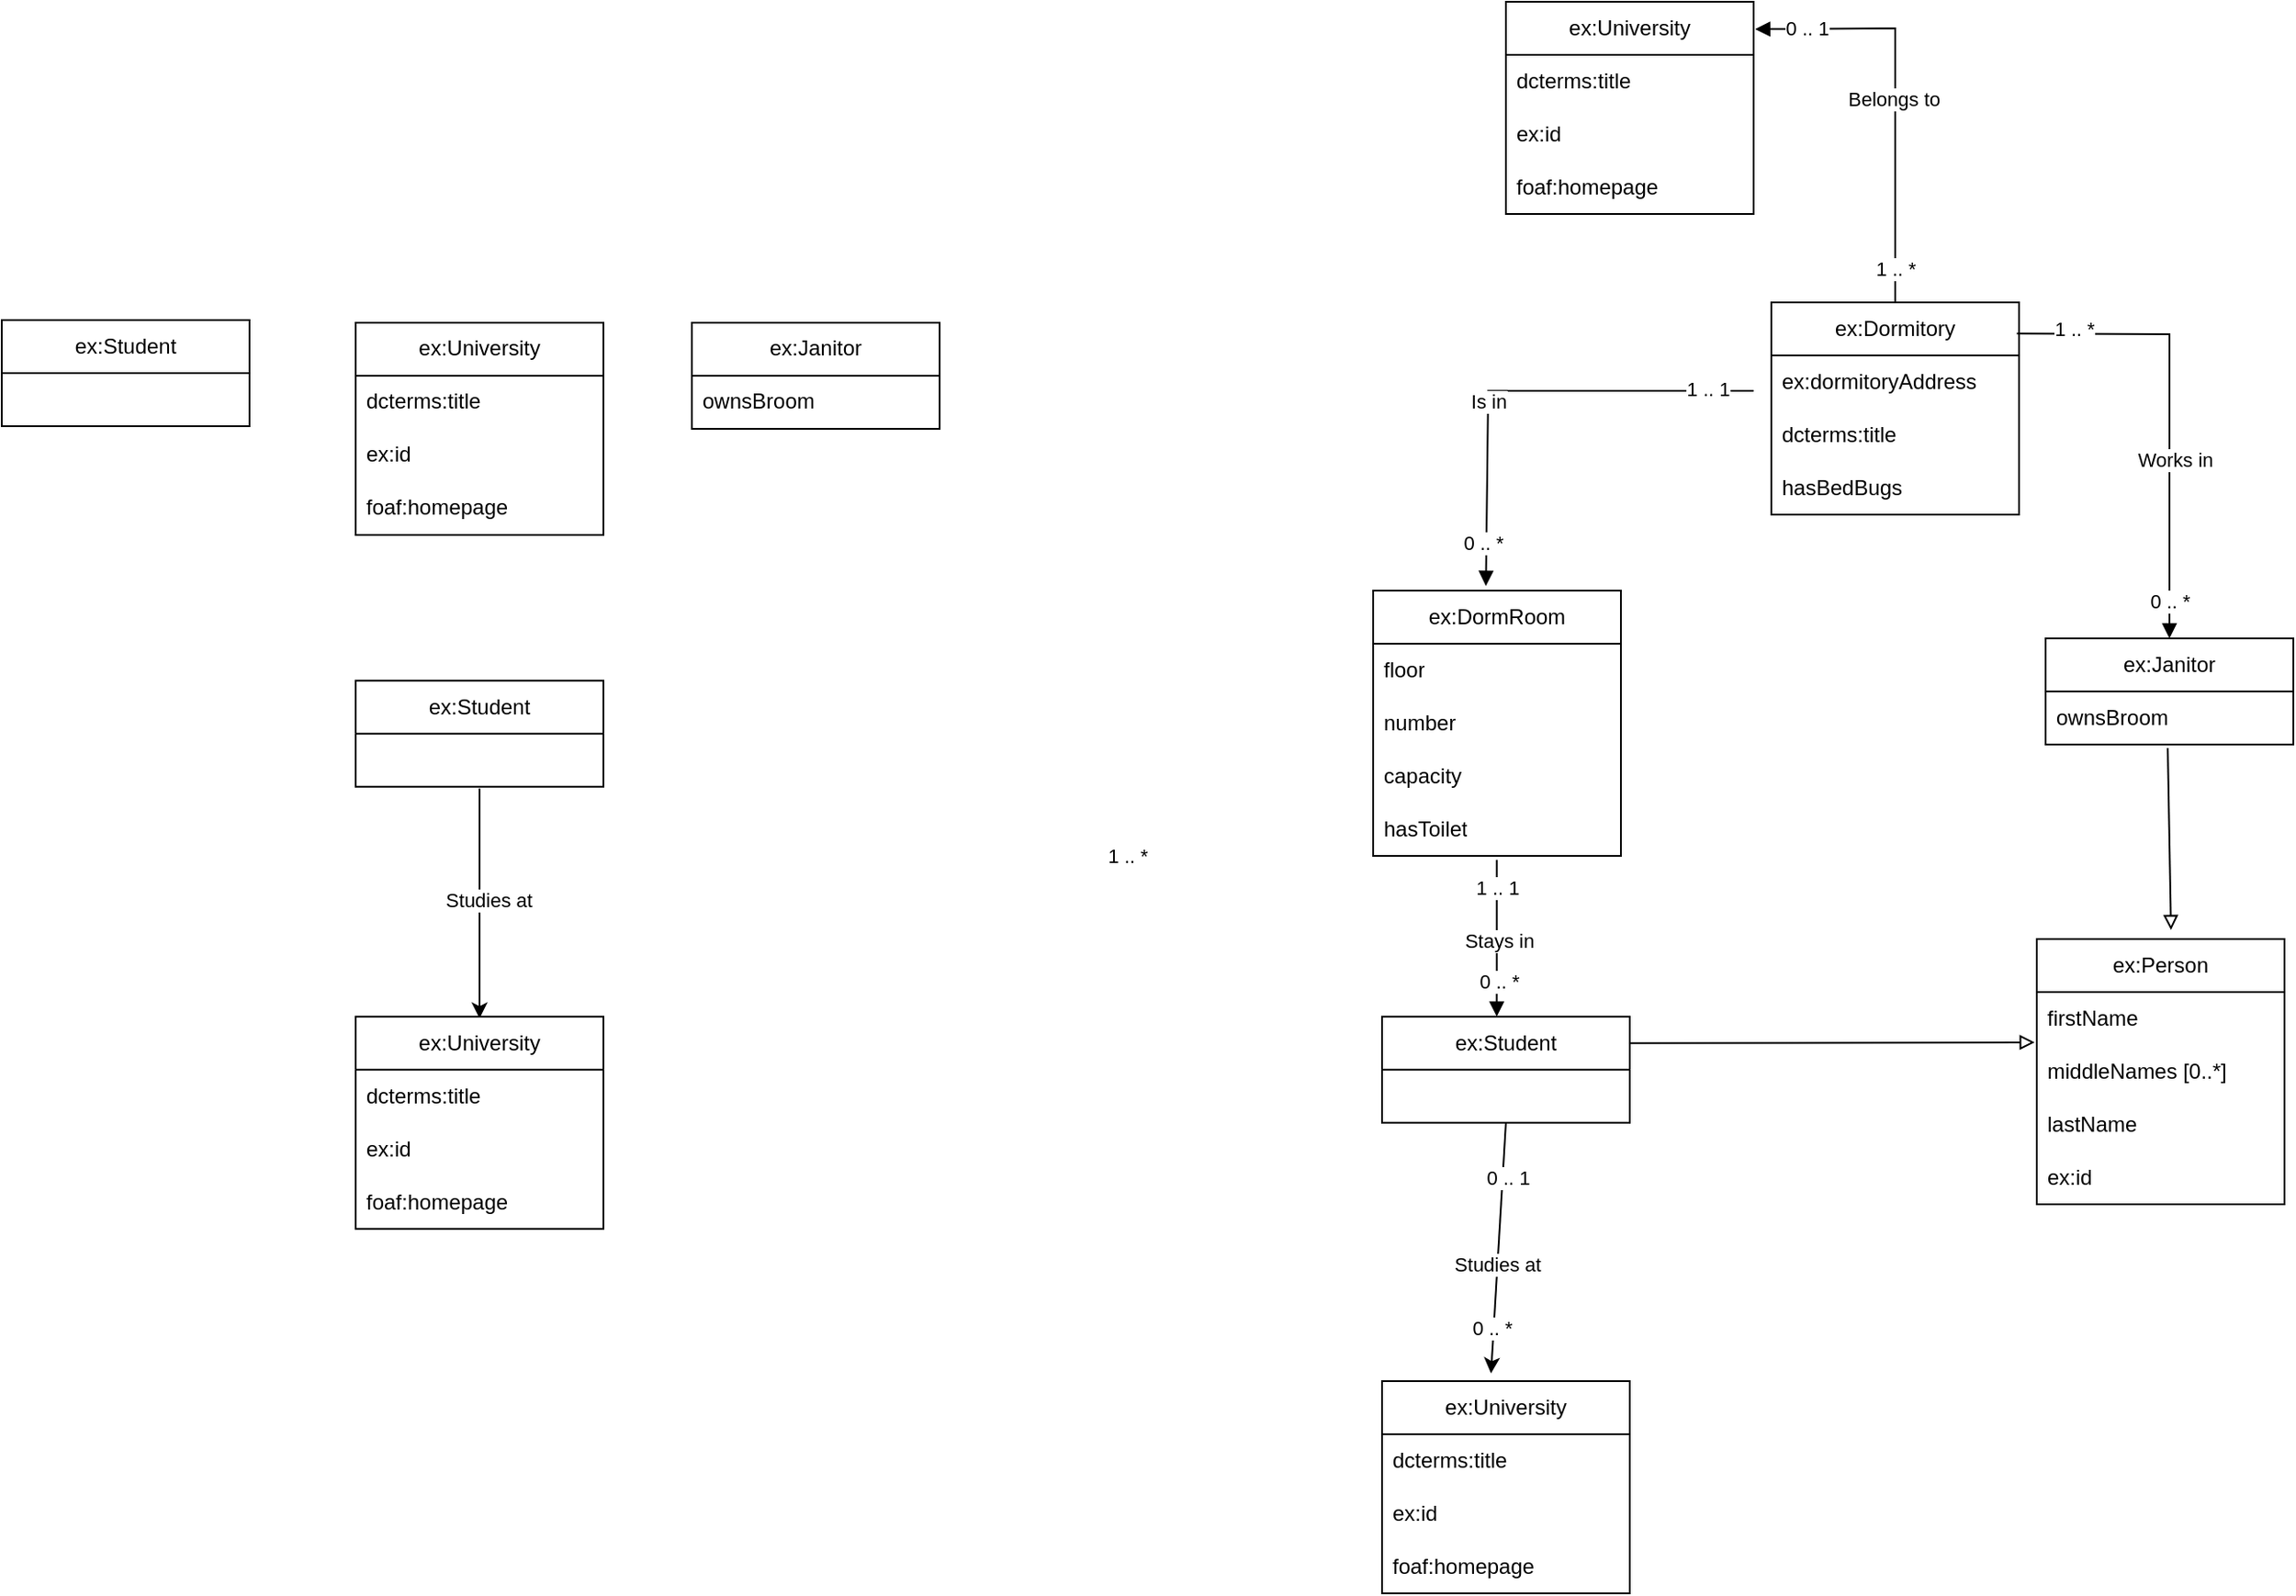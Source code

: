<mxfile version="22.1.5" type="device">
  <diagram name="Page-1" id="OLIu7RG99fyWEe0Exp53">
    <mxGraphModel dx="1682" dy="342" grid="1" gridSize="10" guides="1" tooltips="1" connect="1" arrows="1" fold="1" page="1" pageScale="1" pageWidth="850" pageHeight="1100" math="0" shadow="0">
      <root>
        <mxCell id="0" />
        <mxCell id="1" parent="0" />
        <mxCell id="7Llkod85pRCJrjSjCBBA-7" value="" style="endArrow=classic;html=1;rounded=0;entryX=0.44;entryY=-0.036;entryDx=0;entryDy=0;entryPerimeter=0;exitX=0.5;exitY=1;exitDx=0;exitDy=0;" parent="1" edge="1" target="7Llkod85pRCJrjSjCBBA-3" source="sVUaPu0e6qtLdi5J08xP-55">
          <mxGeometry width="50" height="50" relative="1" as="geometry">
            <mxPoint x="112" y="790" as="sourcePoint" />
            <mxPoint x="110" y="941" as="targetPoint" />
            <Array as="points" />
          </mxGeometry>
        </mxCell>
        <mxCell id="EC__q8nRhLTwqz-BseFv-2" value="0 .. 1" style="edgeLabel;html=1;align=center;verticalAlign=middle;resizable=0;points=[];" vertex="1" connectable="0" parent="7Llkod85pRCJrjSjCBBA-7">
          <mxGeometry x="-0.597" y="2" relative="1" as="geometry">
            <mxPoint y="2" as="offset" />
          </mxGeometry>
        </mxCell>
        <mxCell id="EC__q8nRhLTwqz-BseFv-3" value="0 .. *" style="edgeLabel;html=1;align=center;verticalAlign=middle;resizable=0;points=[];" vertex="1" connectable="0" parent="7Llkod85pRCJrjSjCBBA-7">
          <mxGeometry x="0.638" y="-1" relative="1" as="geometry">
            <mxPoint as="offset" />
          </mxGeometry>
        </mxCell>
        <mxCell id="sVUaPu0e6qtLdi5J08xP-43" value="ex:Dormitory" style="swimlane;fontStyle=0;childLayout=stackLayout;horizontal=1;startSize=30;horizontalStack=0;resizeParent=1;resizeParentMax=0;resizeLast=0;collapsible=1;marginBottom=0;whiteSpace=wrap;html=1;" parent="1" vertex="1">
          <mxGeometry x="270" y="330" width="140" height="120" as="geometry" />
        </mxCell>
        <mxCell id="sVUaPu0e6qtLdi5J08xP-44" value="ex:dormitoryAddress" style="text;strokeColor=none;fillColor=none;align=left;verticalAlign=middle;spacingLeft=4;spacingRight=4;overflow=hidden;points=[[0,0.5],[1,0.5]];portConstraint=eastwest;rotatable=0;whiteSpace=wrap;html=1;" parent="sVUaPu0e6qtLdi5J08xP-43" vertex="1">
          <mxGeometry y="30" width="140" height="30" as="geometry" />
        </mxCell>
        <mxCell id="sVUaPu0e6qtLdi5J08xP-45" value="dcterms:title" style="text;strokeColor=none;fillColor=none;align=left;verticalAlign=middle;spacingLeft=4;spacingRight=4;overflow=hidden;points=[[0,0.5],[1,0.5]];portConstraint=eastwest;rotatable=0;whiteSpace=wrap;html=1;" parent="sVUaPu0e6qtLdi5J08xP-43" vertex="1">
          <mxGeometry y="60" width="140" height="30" as="geometry" />
        </mxCell>
        <mxCell id="sVUaPu0e6qtLdi5J08xP-46" value="hasBedBugs" style="text;strokeColor=none;fillColor=none;align=left;verticalAlign=middle;spacingLeft=4;spacingRight=4;overflow=hidden;points=[[0,0.5],[1,0.5]];portConstraint=eastwest;rotatable=0;whiteSpace=wrap;html=1;" parent="sVUaPu0e6qtLdi5J08xP-43" vertex="1">
          <mxGeometry y="90" width="140" height="30" as="geometry" />
        </mxCell>
        <mxCell id="sVUaPu0e6qtLdi5J08xP-47" value="ex:DormRoom" style="swimlane;fontStyle=0;childLayout=stackLayout;horizontal=1;startSize=30;horizontalStack=0;resizeParent=1;resizeParentMax=0;resizeLast=0;collapsible=1;marginBottom=0;whiteSpace=wrap;html=1;" parent="1" vertex="1">
          <mxGeometry x="45" y="493.05" width="140" height="150" as="geometry" />
        </mxCell>
        <mxCell id="sVUaPu0e6qtLdi5J08xP-48" value="floor" style="text;strokeColor=none;fillColor=none;align=left;verticalAlign=middle;spacingLeft=4;spacingRight=4;overflow=hidden;points=[[0,0.5],[1,0.5]];portConstraint=eastwest;rotatable=0;whiteSpace=wrap;html=1;" parent="sVUaPu0e6qtLdi5J08xP-47" vertex="1">
          <mxGeometry y="30" width="140" height="30" as="geometry" />
        </mxCell>
        <mxCell id="sVUaPu0e6qtLdi5J08xP-49" value="number" style="text;strokeColor=none;fillColor=none;align=left;verticalAlign=middle;spacingLeft=4;spacingRight=4;overflow=hidden;points=[[0,0.5],[1,0.5]];portConstraint=eastwest;rotatable=0;whiteSpace=wrap;html=1;" parent="sVUaPu0e6qtLdi5J08xP-47" vertex="1">
          <mxGeometry y="60" width="140" height="30" as="geometry" />
        </mxCell>
        <mxCell id="sVUaPu0e6qtLdi5J08xP-67" value="capacity" style="text;strokeColor=none;fillColor=none;align=left;verticalAlign=middle;spacingLeft=4;spacingRight=4;overflow=hidden;points=[[0,0.5],[1,0.5]];portConstraint=eastwest;rotatable=0;whiteSpace=wrap;html=1;" parent="sVUaPu0e6qtLdi5J08xP-47" vertex="1">
          <mxGeometry y="90" width="140" height="30" as="geometry" />
        </mxCell>
        <mxCell id="sVUaPu0e6qtLdi5J08xP-50" value="hasToilet" style="text;strokeColor=none;fillColor=none;align=left;verticalAlign=middle;spacingLeft=4;spacingRight=4;overflow=hidden;points=[[0,0.5],[1,0.5]];portConstraint=eastwest;rotatable=0;whiteSpace=wrap;html=1;" parent="sVUaPu0e6qtLdi5J08xP-47" vertex="1">
          <mxGeometry y="120" width="140" height="30" as="geometry" />
        </mxCell>
        <mxCell id="sVUaPu0e6qtLdi5J08xP-51" value="ex:Person" style="swimlane;fontStyle=0;childLayout=stackLayout;horizontal=1;startSize=30;horizontalStack=0;resizeParent=1;resizeParentMax=0;resizeLast=0;collapsible=1;marginBottom=0;whiteSpace=wrap;html=1;" parent="1" vertex="1">
          <mxGeometry x="420" y="690" width="140" height="150" as="geometry">
            <mxRectangle x="420" y="690" width="80" height="30" as="alternateBounds" />
          </mxGeometry>
        </mxCell>
        <mxCell id="sVUaPu0e6qtLdi5J08xP-52" value="firstName" style="text;strokeColor=none;fillColor=none;align=left;verticalAlign=middle;spacingLeft=4;spacingRight=4;overflow=hidden;points=[[0,0.5],[1,0.5]];portConstraint=eastwest;rotatable=0;whiteSpace=wrap;html=1;" parent="sVUaPu0e6qtLdi5J08xP-51" vertex="1">
          <mxGeometry y="30" width="140" height="30" as="geometry" />
        </mxCell>
        <mxCell id="juEuS6i1xCFDgHrN4kWL-1" value="middleNames [0..*]" style="text;strokeColor=none;fillColor=none;align=left;verticalAlign=middle;spacingLeft=4;spacingRight=4;overflow=hidden;points=[[0,0.5],[1,0.5]];portConstraint=eastwest;rotatable=0;whiteSpace=wrap;html=1;" parent="sVUaPu0e6qtLdi5J08xP-51" vertex="1">
          <mxGeometry y="60" width="140" height="30" as="geometry" />
        </mxCell>
        <mxCell id="sVUaPu0e6qtLdi5J08xP-53" value="lastName" style="text;strokeColor=none;fillColor=none;align=left;verticalAlign=middle;spacingLeft=4;spacingRight=4;overflow=hidden;points=[[0,0.5],[1,0.5]];portConstraint=eastwest;rotatable=0;whiteSpace=wrap;html=1;" parent="sVUaPu0e6qtLdi5J08xP-51" vertex="1">
          <mxGeometry y="90" width="140" height="30" as="geometry" />
        </mxCell>
        <mxCell id="sVUaPu0e6qtLdi5J08xP-54" value="ex:id" style="text;strokeColor=none;fillColor=none;align=left;verticalAlign=middle;spacingLeft=4;spacingRight=4;overflow=hidden;points=[[0,0.5],[1,0.5]];portConstraint=eastwest;rotatable=0;whiteSpace=wrap;html=1;" parent="sVUaPu0e6qtLdi5J08xP-51" vertex="1">
          <mxGeometry y="120" width="140" height="30" as="geometry" />
        </mxCell>
        <mxCell id="sVUaPu0e6qtLdi5J08xP-55" value="ex:Student" style="swimlane;fontStyle=0;childLayout=stackLayout;horizontal=1;startSize=30;horizontalStack=0;resizeParent=1;resizeParentMax=0;resizeLast=0;collapsible=1;marginBottom=0;whiteSpace=wrap;html=1;" parent="1" vertex="1">
          <mxGeometry x="50" y="733.89" width="140" height="60" as="geometry" />
        </mxCell>
        <mxCell id="sVUaPu0e6qtLdi5J08xP-59" value="ex:Janitor" style="swimlane;fontStyle=0;childLayout=stackLayout;horizontal=1;startSize=30;horizontalStack=0;resizeParent=1;resizeParentMax=0;resizeLast=0;collapsible=1;marginBottom=0;whiteSpace=wrap;html=1;" parent="1" vertex="1">
          <mxGeometry x="425" y="520" width="140" height="60" as="geometry" />
        </mxCell>
        <mxCell id="sVUaPu0e6qtLdi5J08xP-60" value="ownsBroom" style="text;strokeColor=none;fillColor=none;align=left;verticalAlign=middle;spacingLeft=4;spacingRight=4;overflow=hidden;points=[[0,0.5],[1,0.5]];portConstraint=eastwest;rotatable=0;whiteSpace=wrap;html=1;" parent="sVUaPu0e6qtLdi5J08xP-59" vertex="1">
          <mxGeometry y="30" width="140" height="30" as="geometry" />
        </mxCell>
        <mxCell id="sVUaPu0e6qtLdi5J08xP-63" value="ex:University" style="swimlane;fontStyle=0;childLayout=stackLayout;horizontal=1;startSize=30;horizontalStack=0;resizeParent=1;resizeParentMax=0;resizeLast=0;collapsible=1;marginBottom=0;whiteSpace=wrap;html=1;" parent="1" vertex="1">
          <mxGeometry x="120" y="160" width="140" height="120" as="geometry" />
        </mxCell>
        <mxCell id="sVUaPu0e6qtLdi5J08xP-64" value="dcterms:title" style="text;strokeColor=none;fillColor=none;align=left;verticalAlign=middle;spacingLeft=4;spacingRight=4;overflow=hidden;points=[[0,0.5],[1,0.5]];portConstraint=eastwest;rotatable=0;whiteSpace=wrap;html=1;" parent="sVUaPu0e6qtLdi5J08xP-63" vertex="1">
          <mxGeometry y="30" width="140" height="30" as="geometry" />
        </mxCell>
        <mxCell id="sVUaPu0e6qtLdi5J08xP-65" value="ex:id" style="text;strokeColor=none;fillColor=none;align=left;verticalAlign=middle;spacingLeft=4;spacingRight=4;overflow=hidden;points=[[0,0.5],[1,0.5]];portConstraint=eastwest;rotatable=0;whiteSpace=wrap;html=1;" parent="sVUaPu0e6qtLdi5J08xP-63" vertex="1">
          <mxGeometry y="60" width="140" height="30" as="geometry" />
        </mxCell>
        <mxCell id="sVUaPu0e6qtLdi5J08xP-66" value="foaf:homepage" style="text;strokeColor=none;fillColor=none;align=left;verticalAlign=middle;spacingLeft=4;spacingRight=4;overflow=hidden;points=[[0,0.5],[1,0.5]];portConstraint=eastwest;rotatable=0;whiteSpace=wrap;html=1;" parent="sVUaPu0e6qtLdi5J08xP-63" vertex="1">
          <mxGeometry y="90" width="140" height="30" as="geometry" />
        </mxCell>
        <mxCell id="sVUaPu0e6qtLdi5J08xP-68" value="" style="endArrow=block;html=1;rounded=0;entryX=0.542;entryY=-0.034;entryDx=0;entryDy=0;exitX=0.493;exitY=1.067;exitDx=0;exitDy=0;exitPerimeter=0;entryPerimeter=0;endFill=0;" parent="1" source="sVUaPu0e6qtLdi5J08xP-60" target="sVUaPu0e6qtLdi5J08xP-51" edge="1">
          <mxGeometry width="50" height="50" relative="1" as="geometry">
            <mxPoint x="494.86" y="613.99" as="sourcePoint" />
            <mxPoint x="560" y="350" as="targetPoint" />
          </mxGeometry>
        </mxCell>
        <mxCell id="sVUaPu0e6qtLdi5J08xP-69" value="" style="endArrow=block;html=1;rounded=0;exitX=1;exitY=0.25;exitDx=0;exitDy=0;entryX=-0.008;entryY=0.949;entryDx=0;entryDy=0;endFill=0;entryPerimeter=0;" parent="1" source="sVUaPu0e6qtLdi5J08xP-55" target="sVUaPu0e6qtLdi5J08xP-52" edge="1">
          <mxGeometry width="50" height="50" relative="1" as="geometry">
            <mxPoint x="265" y="755" as="sourcePoint" />
            <mxPoint x="420" y="740" as="targetPoint" />
            <Array as="points" />
          </mxGeometry>
        </mxCell>
        <mxCell id="y-oBN6ujElm2mOtHudqO-3" value="" style="endArrow=block;html=1;rounded=0;exitX=0.991;exitY=0.147;exitDx=0;exitDy=0;entryX=0.5;entryY=0;entryDx=0;entryDy=0;exitPerimeter=0;" parent="1" source="sVUaPu0e6qtLdi5J08xP-43" target="sVUaPu0e6qtLdi5J08xP-59" edge="1">
          <mxGeometry width="50" height="50" relative="1" as="geometry">
            <mxPoint x="400" y="620" as="sourcePoint" />
            <mxPoint x="450" y="570" as="targetPoint" />
            <Array as="points">
              <mxPoint x="495" y="348" />
            </Array>
          </mxGeometry>
        </mxCell>
        <mxCell id="y-oBN6ujElm2mOtHudqO-6" value="1&amp;nbsp;.. *" style="edgeLabel;html=1;align=center;verticalAlign=middle;resizable=0;points=[];" parent="y-oBN6ujElm2mOtHudqO-3" vertex="1" connectable="0">
          <mxGeometry x="-0.753" y="3" relative="1" as="geometry">
            <mxPoint as="offset" />
          </mxGeometry>
        </mxCell>
        <mxCell id="y-oBN6ujElm2mOtHudqO-7" value="Works in" style="edgeLabel;html=1;align=center;verticalAlign=middle;resizable=0;points=[];" parent="y-oBN6ujElm2mOtHudqO-3" vertex="1" connectable="0">
          <mxGeometry x="0.221" y="3" relative="1" as="geometry">
            <mxPoint as="offset" />
          </mxGeometry>
        </mxCell>
        <mxCell id="y-oBN6ujElm2mOtHudqO-8" value="0 .. *" style="edgeLabel;html=1;align=center;verticalAlign=middle;resizable=0;points=[];" parent="y-oBN6ujElm2mOtHudqO-3" vertex="1" connectable="0">
          <mxGeometry x="0.837" relative="1" as="geometry">
            <mxPoint as="offset" />
          </mxGeometry>
        </mxCell>
        <mxCell id="y-oBN6ujElm2mOtHudqO-9" value="" style="endArrow=block;html=1;rounded=0;entryX=0.455;entryY=-0.018;entryDx=0;entryDy=0;entryPerimeter=0;" parent="1" target="sVUaPu0e6qtLdi5J08xP-47" edge="1">
          <mxGeometry width="50" height="50" relative="1" as="geometry">
            <mxPoint x="260" y="380" as="sourcePoint" />
            <mxPoint x="490" y="380" as="targetPoint" />
            <Array as="points">
              <mxPoint x="110" y="380" />
            </Array>
          </mxGeometry>
        </mxCell>
        <mxCell id="y-oBN6ujElm2mOtHudqO-11" value="Is in" style="edgeLabel;html=1;align=center;verticalAlign=middle;resizable=0;points=[];" parent="y-oBN6ujElm2mOtHudqO-9" vertex="1" connectable="0">
          <mxGeometry x="0.198" relative="1" as="geometry">
            <mxPoint as="offset" />
          </mxGeometry>
        </mxCell>
        <mxCell id="y-oBN6ujElm2mOtHudqO-13" value="1 .. 1" style="edgeLabel;html=1;align=center;verticalAlign=middle;resizable=0;points=[];" parent="y-oBN6ujElm2mOtHudqO-9" vertex="1" connectable="0">
          <mxGeometry x="-0.801" y="-1" relative="1" as="geometry">
            <mxPoint as="offset" />
          </mxGeometry>
        </mxCell>
        <mxCell id="y-oBN6ujElm2mOtHudqO-14" value="0 .. *" style="edgeLabel;html=1;align=center;verticalAlign=middle;resizable=0;points=[];" parent="y-oBN6ujElm2mOtHudqO-9" vertex="1" connectable="0">
          <mxGeometry x="0.881" y="-2" relative="1" as="geometry">
            <mxPoint y="-9" as="offset" />
          </mxGeometry>
        </mxCell>
        <mxCell id="y-oBN6ujElm2mOtHudqO-15" value="" style="endArrow=block;html=1;rounded=0;exitX=0.5;exitY=0;exitDx=0;exitDy=0;entryX=1.006;entryY=0.129;entryDx=0;entryDy=0;entryPerimeter=0;" parent="1" source="sVUaPu0e6qtLdi5J08xP-43" target="sVUaPu0e6qtLdi5J08xP-63" edge="1">
          <mxGeometry width="50" height="50" relative="1" as="geometry">
            <mxPoint x="290" y="290" as="sourcePoint" />
            <mxPoint x="340" y="240" as="targetPoint" />
            <Array as="points">
              <mxPoint x="340" y="175" />
            </Array>
          </mxGeometry>
        </mxCell>
        <mxCell id="y-oBN6ujElm2mOtHudqO-16" value="0 .. 1" style="edgeLabel;html=1;align=center;verticalAlign=middle;resizable=0;points=[];" parent="y-oBN6ujElm2mOtHudqO-15" vertex="1" connectable="0">
          <mxGeometry x="0.805" y="1" relative="1" as="geometry">
            <mxPoint x="6" y="-2" as="offset" />
          </mxGeometry>
        </mxCell>
        <mxCell id="y-oBN6ujElm2mOtHudqO-17" value="Belongs to" style="edgeLabel;html=1;align=center;verticalAlign=middle;resizable=0;points=[];" parent="y-oBN6ujElm2mOtHudqO-15" vertex="1" connectable="0">
          <mxGeometry x="-0.015" y="1" relative="1" as="geometry">
            <mxPoint as="offset" />
          </mxGeometry>
        </mxCell>
        <mxCell id="y-oBN6ujElm2mOtHudqO-18" value="1&amp;nbsp;.. *" style="edgeLabel;html=1;align=center;verticalAlign=middle;resizable=0;points=[];" parent="y-oBN6ujElm2mOtHudqO-15" vertex="1" connectable="0">
          <mxGeometry x="-0.832" y="-1" relative="1" as="geometry">
            <mxPoint x="-1" as="offset" />
          </mxGeometry>
        </mxCell>
        <mxCell id="y-oBN6ujElm2mOtHudqO-19" value="" style="endArrow=block;html=1;rounded=0;entryX=0.463;entryY=-0.001;entryDx=0;entryDy=0;entryPerimeter=0;exitX=0.499;exitY=1.075;exitDx=0;exitDy=0;exitPerimeter=0;" parent="1" source="sVUaPu0e6qtLdi5J08xP-50" target="sVUaPu0e6qtLdi5J08xP-55" edge="1">
          <mxGeometry width="50" height="50" relative="1" as="geometry">
            <mxPoint x="340" y="700" as="sourcePoint" />
            <mxPoint x="290" y="750" as="targetPoint" />
            <Array as="points" />
          </mxGeometry>
        </mxCell>
        <mxCell id="y-oBN6ujElm2mOtHudqO-20" value="Stays in" style="edgeLabel;html=1;align=center;verticalAlign=middle;resizable=0;points=[];" parent="y-oBN6ujElm2mOtHudqO-19" vertex="1" connectable="0">
          <mxGeometry x="0.027" y="1" relative="1" as="geometry">
            <mxPoint as="offset" />
          </mxGeometry>
        </mxCell>
        <mxCell id="y-oBN6ujElm2mOtHudqO-21" value="0 .. *" style="edgeLabel;html=1;align=center;verticalAlign=middle;resizable=0;points=[];" parent="y-oBN6ujElm2mOtHudqO-19" vertex="1" connectable="0">
          <mxGeometry x="0.667" y="1" relative="1" as="geometry">
            <mxPoint y="-6" as="offset" />
          </mxGeometry>
        </mxCell>
        <mxCell id="EC__q8nRhLTwqz-BseFv-1" value="1 .. 1" style="edgeLabel;html=1;align=center;verticalAlign=middle;resizable=0;points=[];" vertex="1" connectable="0" parent="y-oBN6ujElm2mOtHudqO-19">
          <mxGeometry x="-0.65" relative="1" as="geometry">
            <mxPoint as="offset" />
          </mxGeometry>
        </mxCell>
        <mxCell id="7Llkod85pRCJrjSjCBBA-3" value="ex:University" style="swimlane;fontStyle=0;childLayout=stackLayout;horizontal=1;startSize=30;horizontalStack=0;resizeParent=1;resizeParentMax=0;resizeLast=0;collapsible=1;marginBottom=0;whiteSpace=wrap;html=1;" parent="1" vertex="1">
          <mxGeometry x="50" y="940" width="140" height="120" as="geometry" />
        </mxCell>
        <mxCell id="7Llkod85pRCJrjSjCBBA-4" value="dcterms:title" style="text;strokeColor=none;fillColor=none;align=left;verticalAlign=middle;spacingLeft=4;spacingRight=4;overflow=hidden;points=[[0,0.5],[1,0.5]];portConstraint=eastwest;rotatable=0;whiteSpace=wrap;html=1;" parent="7Llkod85pRCJrjSjCBBA-3" vertex="1">
          <mxGeometry y="30" width="140" height="30" as="geometry" />
        </mxCell>
        <mxCell id="7Llkod85pRCJrjSjCBBA-5" value="ex:id" style="text;strokeColor=none;fillColor=none;align=left;verticalAlign=middle;spacingLeft=4;spacingRight=4;overflow=hidden;points=[[0,0.5],[1,0.5]];portConstraint=eastwest;rotatable=0;whiteSpace=wrap;html=1;" parent="7Llkod85pRCJrjSjCBBA-3" vertex="1">
          <mxGeometry y="60" width="140" height="30" as="geometry" />
        </mxCell>
        <mxCell id="7Llkod85pRCJrjSjCBBA-6" value="foaf:homepage" style="text;strokeColor=none;fillColor=none;align=left;verticalAlign=middle;spacingLeft=4;spacingRight=4;overflow=hidden;points=[[0,0.5],[1,0.5]];portConstraint=eastwest;rotatable=0;whiteSpace=wrap;html=1;" parent="7Llkod85pRCJrjSjCBBA-3" vertex="1">
          <mxGeometry y="90" width="140" height="30" as="geometry" />
        </mxCell>
        <mxCell id="7Llkod85pRCJrjSjCBBA-16" value="Studies at" style="edgeLabel;html=1;align=center;verticalAlign=middle;resizable=1;points=[];movable=1;rotatable=1;deletable=1;editable=1;locked=0;connectable=1;" parent="1" vertex="1" connectable="0">
          <mxGeometry x="110" y="874.17" width="10" as="geometry" />
        </mxCell>
        <mxCell id="7Llkod85pRCJrjSjCBBA-22" value="ex:University" style="swimlane;fontStyle=0;childLayout=stackLayout;horizontal=1;startSize=30;horizontalStack=0;resizeParent=1;resizeParentMax=0;resizeLast=0;collapsible=1;marginBottom=0;whiteSpace=wrap;html=1;" parent="1" vertex="1">
          <mxGeometry x="-530" y="341.44" width="140" height="120" as="geometry" />
        </mxCell>
        <mxCell id="7Llkod85pRCJrjSjCBBA-23" value="dcterms:title" style="text;strokeColor=none;fillColor=none;align=left;verticalAlign=middle;spacingLeft=4;spacingRight=4;overflow=hidden;points=[[0,0.5],[1,0.5]];portConstraint=eastwest;rotatable=0;whiteSpace=wrap;html=1;" parent="7Llkod85pRCJrjSjCBBA-22" vertex="1">
          <mxGeometry y="30" width="140" height="30" as="geometry" />
        </mxCell>
        <mxCell id="7Llkod85pRCJrjSjCBBA-24" value="ex:id" style="text;strokeColor=none;fillColor=none;align=left;verticalAlign=middle;spacingLeft=4;spacingRight=4;overflow=hidden;points=[[0,0.5],[1,0.5]];portConstraint=eastwest;rotatable=0;whiteSpace=wrap;html=1;" parent="7Llkod85pRCJrjSjCBBA-22" vertex="1">
          <mxGeometry y="60" width="140" height="30" as="geometry" />
        </mxCell>
        <mxCell id="7Llkod85pRCJrjSjCBBA-25" value="foaf:homepage" style="text;strokeColor=none;fillColor=none;align=left;verticalAlign=middle;spacingLeft=4;spacingRight=4;overflow=hidden;points=[[0,0.5],[1,0.5]];portConstraint=eastwest;rotatable=0;whiteSpace=wrap;html=1;" parent="7Llkod85pRCJrjSjCBBA-22" vertex="1">
          <mxGeometry y="90" width="140" height="30" as="geometry" />
        </mxCell>
        <mxCell id="aqe6hSNEyquXAURSsgqZ-15" value="1&amp;nbsp;.. *" style="edgeLabel;html=1;align=center;verticalAlign=middle;resizable=0;points=[];" parent="1" vertex="1" connectable="0">
          <mxGeometry x="-93.874" y="643.053" as="geometry" />
        </mxCell>
        <mxCell id="aqe6hSNEyquXAURSsgqZ-16" value="ex:Janitor" style="swimlane;fontStyle=0;childLayout=stackLayout;horizontal=1;startSize=30;horizontalStack=0;resizeParent=1;resizeParentMax=0;resizeLast=0;collapsible=1;marginBottom=0;whiteSpace=wrap;html=1;" parent="1" vertex="1">
          <mxGeometry x="-340" y="341.44" width="140" height="60" as="geometry" />
        </mxCell>
        <mxCell id="aqe6hSNEyquXAURSsgqZ-17" value="ownsBroom" style="text;strokeColor=none;fillColor=none;align=left;verticalAlign=middle;spacingLeft=4;spacingRight=4;overflow=hidden;points=[[0,0.5],[1,0.5]];portConstraint=eastwest;rotatable=0;whiteSpace=wrap;html=1;" parent="aqe6hSNEyquXAURSsgqZ-16" vertex="1">
          <mxGeometry y="30" width="140" height="30" as="geometry" />
        </mxCell>
        <mxCell id="aqe6hSNEyquXAURSsgqZ-26" value="" style="endArrow=classic;html=1;rounded=0;exitX=0.5;exitY=1;exitDx=0;exitDy=0;entryX=0.5;entryY=0;entryDx=0;entryDy=0;" parent="1" edge="1">
          <mxGeometry width="50" height="50" relative="1" as="geometry">
            <mxPoint x="-460" y="604.89" as="sourcePoint" />
            <mxPoint x="-460" y="734.89" as="targetPoint" />
            <Array as="points" />
          </mxGeometry>
        </mxCell>
        <mxCell id="aqe6hSNEyquXAURSsgqZ-27" value="ex:Student" style="swimlane;fontStyle=0;childLayout=stackLayout;horizontal=1;startSize=30;horizontalStack=0;resizeParent=1;resizeParentMax=0;resizeLast=0;collapsible=1;marginBottom=0;whiteSpace=wrap;html=1;" parent="1" vertex="1">
          <mxGeometry x="-530" y="543.89" width="140" height="60" as="geometry" />
        </mxCell>
        <mxCell id="aqe6hSNEyquXAURSsgqZ-29" value="ex:University" style="swimlane;fontStyle=0;childLayout=stackLayout;horizontal=1;startSize=30;horizontalStack=0;resizeParent=1;resizeParentMax=0;resizeLast=0;collapsible=1;marginBottom=0;whiteSpace=wrap;html=1;" parent="1" vertex="1">
          <mxGeometry x="-530" y="733.89" width="140" height="120" as="geometry" />
        </mxCell>
        <mxCell id="aqe6hSNEyquXAURSsgqZ-30" value="dcterms:title" style="text;strokeColor=none;fillColor=none;align=left;verticalAlign=middle;spacingLeft=4;spacingRight=4;overflow=hidden;points=[[0,0.5],[1,0.5]];portConstraint=eastwest;rotatable=0;whiteSpace=wrap;html=1;" parent="aqe6hSNEyquXAURSsgqZ-29" vertex="1">
          <mxGeometry y="30" width="140" height="30" as="geometry" />
        </mxCell>
        <mxCell id="aqe6hSNEyquXAURSsgqZ-31" value="ex:id" style="text;strokeColor=none;fillColor=none;align=left;verticalAlign=middle;spacingLeft=4;spacingRight=4;overflow=hidden;points=[[0,0.5],[1,0.5]];portConstraint=eastwest;rotatable=0;whiteSpace=wrap;html=1;" parent="aqe6hSNEyquXAURSsgqZ-29" vertex="1">
          <mxGeometry y="60" width="140" height="30" as="geometry" />
        </mxCell>
        <mxCell id="aqe6hSNEyquXAURSsgqZ-32" value="foaf:homepage" style="text;strokeColor=none;fillColor=none;align=left;verticalAlign=middle;spacingLeft=4;spacingRight=4;overflow=hidden;points=[[0,0.5],[1,0.5]];portConstraint=eastwest;rotatable=0;whiteSpace=wrap;html=1;" parent="aqe6hSNEyquXAURSsgqZ-29" vertex="1">
          <mxGeometry y="90" width="140" height="30" as="geometry" />
        </mxCell>
        <mxCell id="aqe6hSNEyquXAURSsgqZ-33" value="Studies at" style="edgeLabel;html=1;align=center;verticalAlign=middle;resizable=1;points=[];movable=1;rotatable=1;deletable=1;editable=1;locked=0;connectable=1;" parent="1" vertex="1" connectable="0">
          <mxGeometry x="-460" y="668.06" width="10" as="geometry" />
        </mxCell>
        <mxCell id="aqe6hSNEyquXAURSsgqZ-34" value="ex:Student" style="swimlane;fontStyle=0;childLayout=stackLayout;horizontal=1;startSize=30;horizontalStack=0;resizeParent=1;resizeParentMax=0;resizeLast=0;collapsible=1;marginBottom=0;whiteSpace=wrap;html=1;" parent="1" vertex="1">
          <mxGeometry x="-730" y="340" width="140" height="60" as="geometry" />
        </mxCell>
      </root>
    </mxGraphModel>
  </diagram>
</mxfile>
